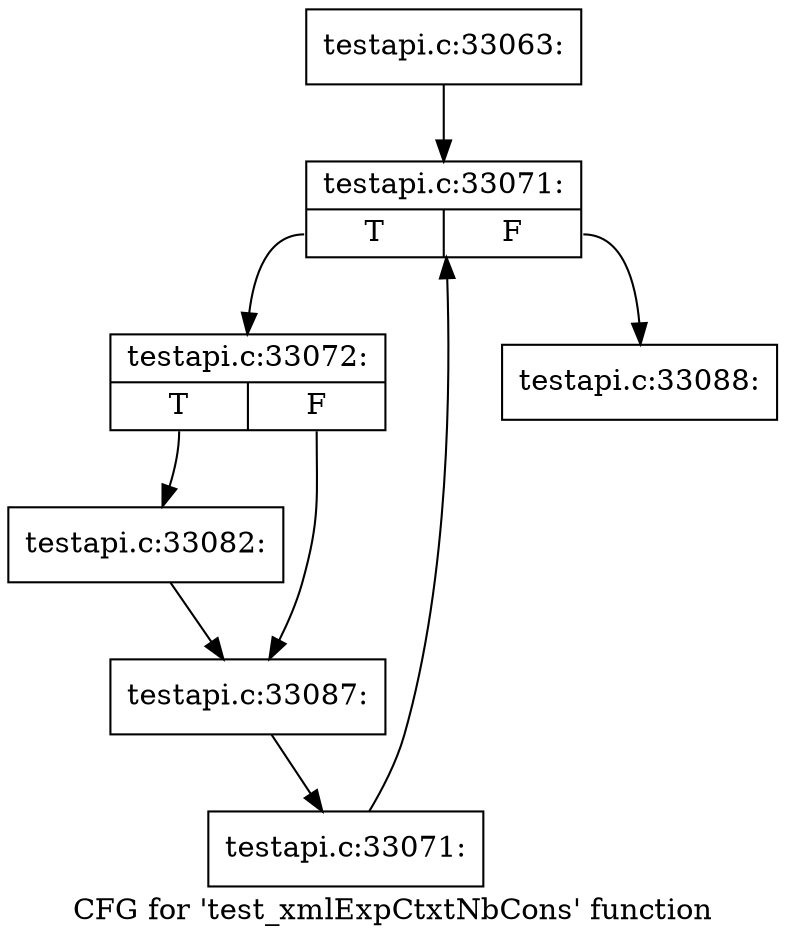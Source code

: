 digraph "CFG for 'test_xmlExpCtxtNbCons' function" {
	label="CFG for 'test_xmlExpCtxtNbCons' function";

	Node0x527c750 [shape=record,label="{testapi.c:33063:}"];
	Node0x527c750 -> Node0x5298560;
	Node0x5298560 [shape=record,label="{testapi.c:33071:|{<s0>T|<s1>F}}"];
	Node0x5298560:s0 -> Node0x5298840;
	Node0x5298560:s1 -> Node0x5298460;
	Node0x5298840 [shape=record,label="{testapi.c:33072:|{<s0>T|<s1>F}}"];
	Node0x5298840:s0 -> Node0x529a2b0;
	Node0x5298840:s1 -> Node0x529a300;
	Node0x529a2b0 [shape=record,label="{testapi.c:33082:}"];
	Node0x529a2b0 -> Node0x529a300;
	Node0x529a300 [shape=record,label="{testapi.c:33087:}"];
	Node0x529a300 -> Node0x52987b0;
	Node0x52987b0 [shape=record,label="{testapi.c:33071:}"];
	Node0x52987b0 -> Node0x5298560;
	Node0x5298460 [shape=record,label="{testapi.c:33088:}"];
}
